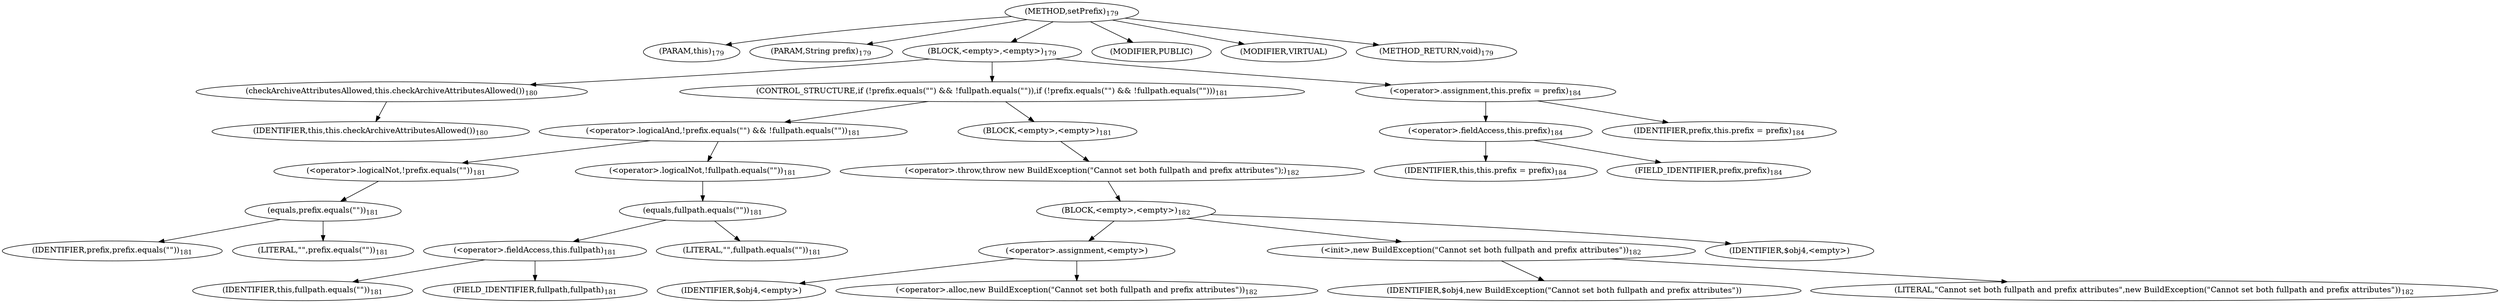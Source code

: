 digraph "setPrefix" {  
"499" [label = <(METHOD,setPrefix)<SUB>179</SUB>> ]
"24" [label = <(PARAM,this)<SUB>179</SUB>> ]
"500" [label = <(PARAM,String prefix)<SUB>179</SUB>> ]
"501" [label = <(BLOCK,&lt;empty&gt;,&lt;empty&gt;)<SUB>179</SUB>> ]
"502" [label = <(checkArchiveAttributesAllowed,this.checkArchiveAttributesAllowed())<SUB>180</SUB>> ]
"23" [label = <(IDENTIFIER,this,this.checkArchiveAttributesAllowed())<SUB>180</SUB>> ]
"503" [label = <(CONTROL_STRUCTURE,if (!prefix.equals(&quot;&quot;) &amp;&amp; !fullpath.equals(&quot;&quot;)),if (!prefix.equals(&quot;&quot;) &amp;&amp; !fullpath.equals(&quot;&quot;)))<SUB>181</SUB>> ]
"504" [label = <(&lt;operator&gt;.logicalAnd,!prefix.equals(&quot;&quot;) &amp;&amp; !fullpath.equals(&quot;&quot;))<SUB>181</SUB>> ]
"505" [label = <(&lt;operator&gt;.logicalNot,!prefix.equals(&quot;&quot;))<SUB>181</SUB>> ]
"506" [label = <(equals,prefix.equals(&quot;&quot;))<SUB>181</SUB>> ]
"507" [label = <(IDENTIFIER,prefix,prefix.equals(&quot;&quot;))<SUB>181</SUB>> ]
"508" [label = <(LITERAL,&quot;&quot;,prefix.equals(&quot;&quot;))<SUB>181</SUB>> ]
"509" [label = <(&lt;operator&gt;.logicalNot,!fullpath.equals(&quot;&quot;))<SUB>181</SUB>> ]
"510" [label = <(equals,fullpath.equals(&quot;&quot;))<SUB>181</SUB>> ]
"511" [label = <(&lt;operator&gt;.fieldAccess,this.fullpath)<SUB>181</SUB>> ]
"512" [label = <(IDENTIFIER,this,fullpath.equals(&quot;&quot;))<SUB>181</SUB>> ]
"513" [label = <(FIELD_IDENTIFIER,fullpath,fullpath)<SUB>181</SUB>> ]
"514" [label = <(LITERAL,&quot;&quot;,fullpath.equals(&quot;&quot;))<SUB>181</SUB>> ]
"515" [label = <(BLOCK,&lt;empty&gt;,&lt;empty&gt;)<SUB>181</SUB>> ]
"516" [label = <(&lt;operator&gt;.throw,throw new BuildException(&quot;Cannot set both fullpath and prefix attributes&quot;);)<SUB>182</SUB>> ]
"517" [label = <(BLOCK,&lt;empty&gt;,&lt;empty&gt;)<SUB>182</SUB>> ]
"518" [label = <(&lt;operator&gt;.assignment,&lt;empty&gt;)> ]
"519" [label = <(IDENTIFIER,$obj4,&lt;empty&gt;)> ]
"520" [label = <(&lt;operator&gt;.alloc,new BuildException(&quot;Cannot set both fullpath and prefix attributes&quot;))<SUB>182</SUB>> ]
"521" [label = <(&lt;init&gt;,new BuildException(&quot;Cannot set both fullpath and prefix attributes&quot;))<SUB>182</SUB>> ]
"522" [label = <(IDENTIFIER,$obj4,new BuildException(&quot;Cannot set both fullpath and prefix attributes&quot;))> ]
"523" [label = <(LITERAL,&quot;Cannot set both fullpath and prefix attributes&quot;,new BuildException(&quot;Cannot set both fullpath and prefix attributes&quot;))<SUB>182</SUB>> ]
"524" [label = <(IDENTIFIER,$obj4,&lt;empty&gt;)> ]
"525" [label = <(&lt;operator&gt;.assignment,this.prefix = prefix)<SUB>184</SUB>> ]
"526" [label = <(&lt;operator&gt;.fieldAccess,this.prefix)<SUB>184</SUB>> ]
"25" [label = <(IDENTIFIER,this,this.prefix = prefix)<SUB>184</SUB>> ]
"527" [label = <(FIELD_IDENTIFIER,prefix,prefix)<SUB>184</SUB>> ]
"528" [label = <(IDENTIFIER,prefix,this.prefix = prefix)<SUB>184</SUB>> ]
"529" [label = <(MODIFIER,PUBLIC)> ]
"530" [label = <(MODIFIER,VIRTUAL)> ]
"531" [label = <(METHOD_RETURN,void)<SUB>179</SUB>> ]
  "499" -> "24" 
  "499" -> "500" 
  "499" -> "501" 
  "499" -> "529" 
  "499" -> "530" 
  "499" -> "531" 
  "501" -> "502" 
  "501" -> "503" 
  "501" -> "525" 
  "502" -> "23" 
  "503" -> "504" 
  "503" -> "515" 
  "504" -> "505" 
  "504" -> "509" 
  "505" -> "506" 
  "506" -> "507" 
  "506" -> "508" 
  "509" -> "510" 
  "510" -> "511" 
  "510" -> "514" 
  "511" -> "512" 
  "511" -> "513" 
  "515" -> "516" 
  "516" -> "517" 
  "517" -> "518" 
  "517" -> "521" 
  "517" -> "524" 
  "518" -> "519" 
  "518" -> "520" 
  "521" -> "522" 
  "521" -> "523" 
  "525" -> "526" 
  "525" -> "528" 
  "526" -> "25" 
  "526" -> "527" 
}
